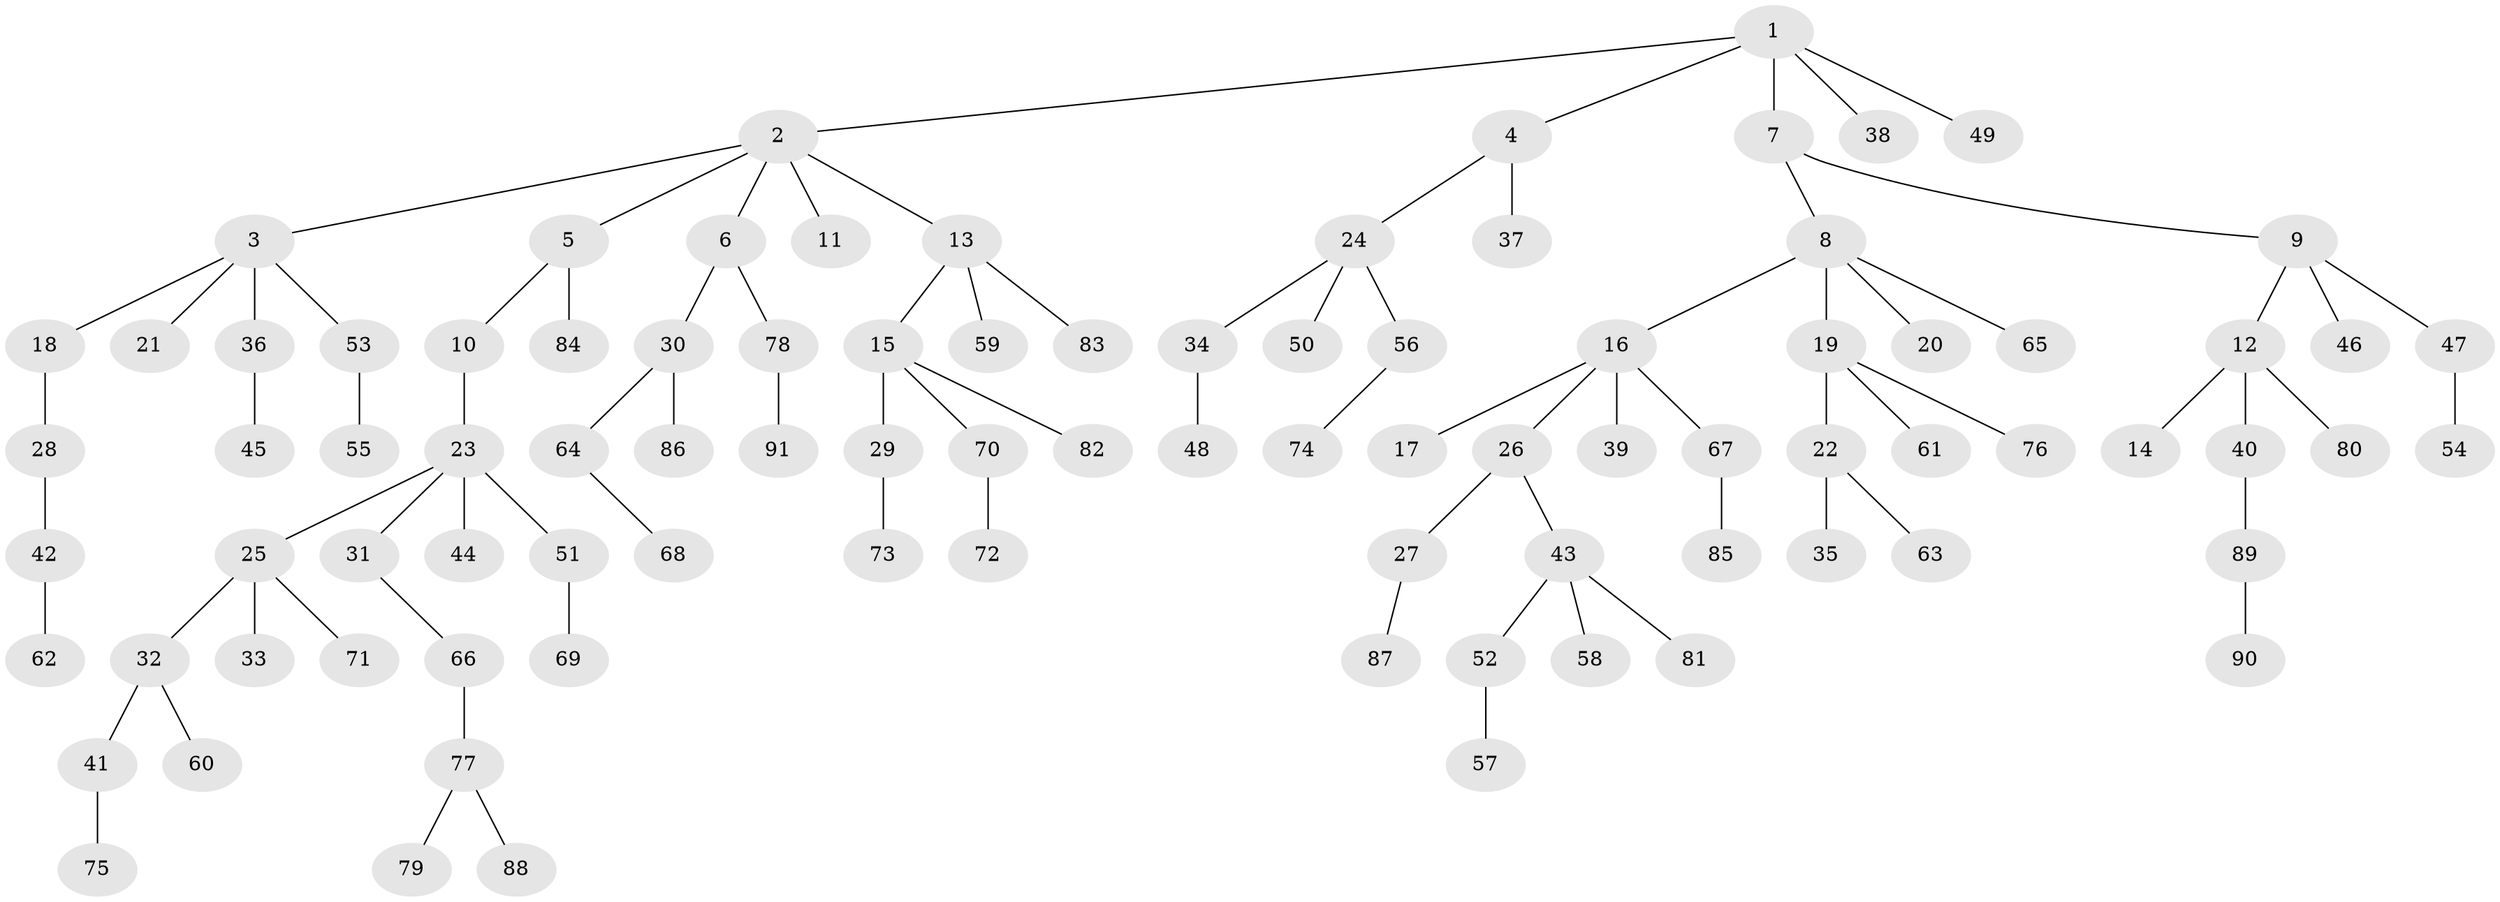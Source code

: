 // coarse degree distribution, {9: 0.015873015873015872, 5: 0.031746031746031744, 3: 0.1111111111111111, 2: 0.20634920634920634, 4: 0.09523809523809523, 1: 0.5396825396825397}
// Generated by graph-tools (version 1.1) at 2025/19/03/04/25 18:19:24]
// undirected, 91 vertices, 90 edges
graph export_dot {
graph [start="1"]
  node [color=gray90,style=filled];
  1;
  2;
  3;
  4;
  5;
  6;
  7;
  8;
  9;
  10;
  11;
  12;
  13;
  14;
  15;
  16;
  17;
  18;
  19;
  20;
  21;
  22;
  23;
  24;
  25;
  26;
  27;
  28;
  29;
  30;
  31;
  32;
  33;
  34;
  35;
  36;
  37;
  38;
  39;
  40;
  41;
  42;
  43;
  44;
  45;
  46;
  47;
  48;
  49;
  50;
  51;
  52;
  53;
  54;
  55;
  56;
  57;
  58;
  59;
  60;
  61;
  62;
  63;
  64;
  65;
  66;
  67;
  68;
  69;
  70;
  71;
  72;
  73;
  74;
  75;
  76;
  77;
  78;
  79;
  80;
  81;
  82;
  83;
  84;
  85;
  86;
  87;
  88;
  89;
  90;
  91;
  1 -- 2;
  1 -- 4;
  1 -- 7;
  1 -- 38;
  1 -- 49;
  2 -- 3;
  2 -- 5;
  2 -- 6;
  2 -- 11;
  2 -- 13;
  3 -- 18;
  3 -- 21;
  3 -- 36;
  3 -- 53;
  4 -- 24;
  4 -- 37;
  5 -- 10;
  5 -- 84;
  6 -- 30;
  6 -- 78;
  7 -- 8;
  7 -- 9;
  8 -- 16;
  8 -- 19;
  8 -- 20;
  8 -- 65;
  9 -- 12;
  9 -- 46;
  9 -- 47;
  10 -- 23;
  12 -- 14;
  12 -- 40;
  12 -- 80;
  13 -- 15;
  13 -- 59;
  13 -- 83;
  15 -- 29;
  15 -- 70;
  15 -- 82;
  16 -- 17;
  16 -- 26;
  16 -- 39;
  16 -- 67;
  18 -- 28;
  19 -- 22;
  19 -- 61;
  19 -- 76;
  22 -- 35;
  22 -- 63;
  23 -- 25;
  23 -- 31;
  23 -- 44;
  23 -- 51;
  24 -- 34;
  24 -- 50;
  24 -- 56;
  25 -- 32;
  25 -- 33;
  25 -- 71;
  26 -- 27;
  26 -- 43;
  27 -- 87;
  28 -- 42;
  29 -- 73;
  30 -- 64;
  30 -- 86;
  31 -- 66;
  32 -- 41;
  32 -- 60;
  34 -- 48;
  36 -- 45;
  40 -- 89;
  41 -- 75;
  42 -- 62;
  43 -- 52;
  43 -- 58;
  43 -- 81;
  47 -- 54;
  51 -- 69;
  52 -- 57;
  53 -- 55;
  56 -- 74;
  64 -- 68;
  66 -- 77;
  67 -- 85;
  70 -- 72;
  77 -- 79;
  77 -- 88;
  78 -- 91;
  89 -- 90;
}
